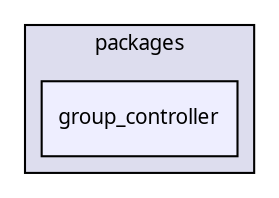 digraph "packages/permit/packages/group_controller/" {
  compound=true
  node [ fontsize="10", fontname="FreeSans.ttf"];
  edge [ labelfontsize="10", labelfontname="FreeSans.ttf"];
  subgraph clusterdir_ba817ab0780f95827f843ef49f61c250 {
    graph [ bgcolor="#ddddee", pencolor="black", label="packages" fontname="FreeSans.ttf", fontsize="10", URL="dir_ba817ab0780f95827f843ef49f61c250.html"]
  dir_4b8ba80e5dba9c037ff483e7f2b35cad [shape=box, label="group_controller", style="filled", fillcolor="#eeeeff", pencolor="black", URL="dir_4b8ba80e5dba9c037ff483e7f2b35cad.html"];
  }
}
